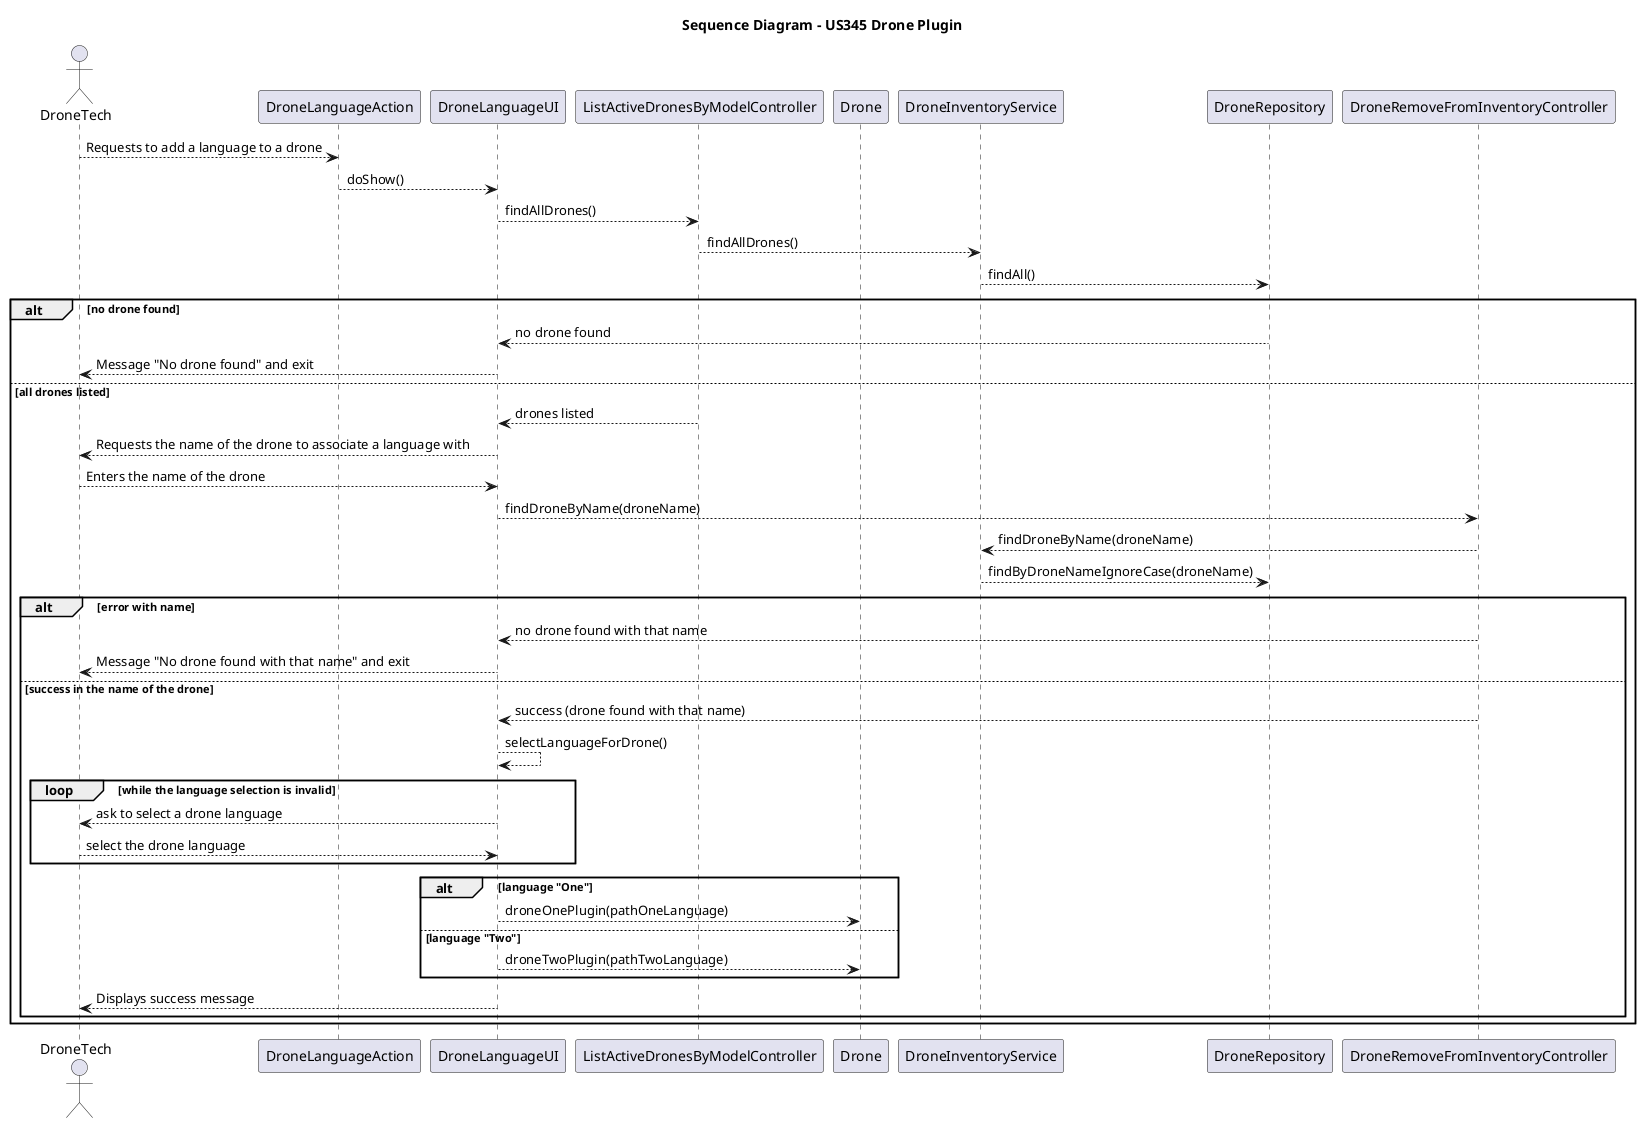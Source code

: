 @startuml
title Sequence Diagram - US345 Drone Plugin

actor DroneTech
participant DroneLanguageAction
participant DroneLanguageUI
participant ListActiveDronesByModelController
participant Drone
participant DroneInventoryService
participant DroneRepository


DroneTech --> DroneLanguageAction : Requests to add a language to a drone
DroneLanguageAction --> DroneLanguageUI: doShow()
DroneLanguageUI --> ListActiveDronesByModelController : findAllDrones()
ListActiveDronesByModelController --> DroneInventoryService : findAllDrones()
DroneInventoryService --> DroneRepository : findAll()
alt no drone found
    DroneRepository --> DroneLanguageUI : no drone found
    DroneLanguageUI --> DroneTech : Message "No drone found" and exit
else all drones listed
    ListActiveDronesByModelController --> DroneLanguageUI : drones listed
    DroneLanguageUI --> DroneTech : Requests the name of the drone to associate a language with

DroneTech --> DroneLanguageUI : Enters the name of the drone

DroneLanguageUI --> DroneRemoveFromInventoryController : findDroneByName(droneName)

DroneRemoveFromInventoryController --> DroneInventoryService : findDroneByName(droneName)

DroneInventoryService --> DroneRepository : findByDroneNameIgnoreCase(droneName)

alt error with name
    DroneRemoveFromInventoryController --> DroneLanguageUI : no drone found with that name

    DroneLanguageUI --> DroneTech : Message "No drone found with that name" and exit

else success in the name of the drone

    DroneRemoveFromInventoryController --> DroneLanguageUI : success (drone found with that name)
    DroneLanguageUI --> DroneLanguageUI : selectLanguageForDrone()

    loop while the language selection is invalid
        DroneLanguageUI --> DroneTech : ask to select a drone language
        DroneTech --> DroneLanguageUI : select the drone language
    end

    alt language "One"
        DroneLanguageUI --> Drone : droneOnePlugin(pathOneLanguage)
    else language "Two"
        DroneLanguageUI --> Drone : droneTwoPlugin(pathTwoLanguage)

end
DroneLanguageUI --> DroneTech : Displays success message
end
end

@enduml